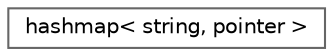 digraph "Graphical Class Hierarchy"
{
 // LATEX_PDF_SIZE
  bgcolor="transparent";
  edge [fontname=Helvetica,fontsize=10,labelfontname=Helvetica,labelfontsize=10];
  node [fontname=Helvetica,fontsize=10,shape=box,height=0.2,width=0.4];
  rankdir="LR";
  Node0 [id="Node000000",label="hashmap\< string, pointer \>",height=0.2,width=0.4,color="grey40", fillcolor="white", style="filled",URL="$classhashmap.html",tooltip=" "];
}
